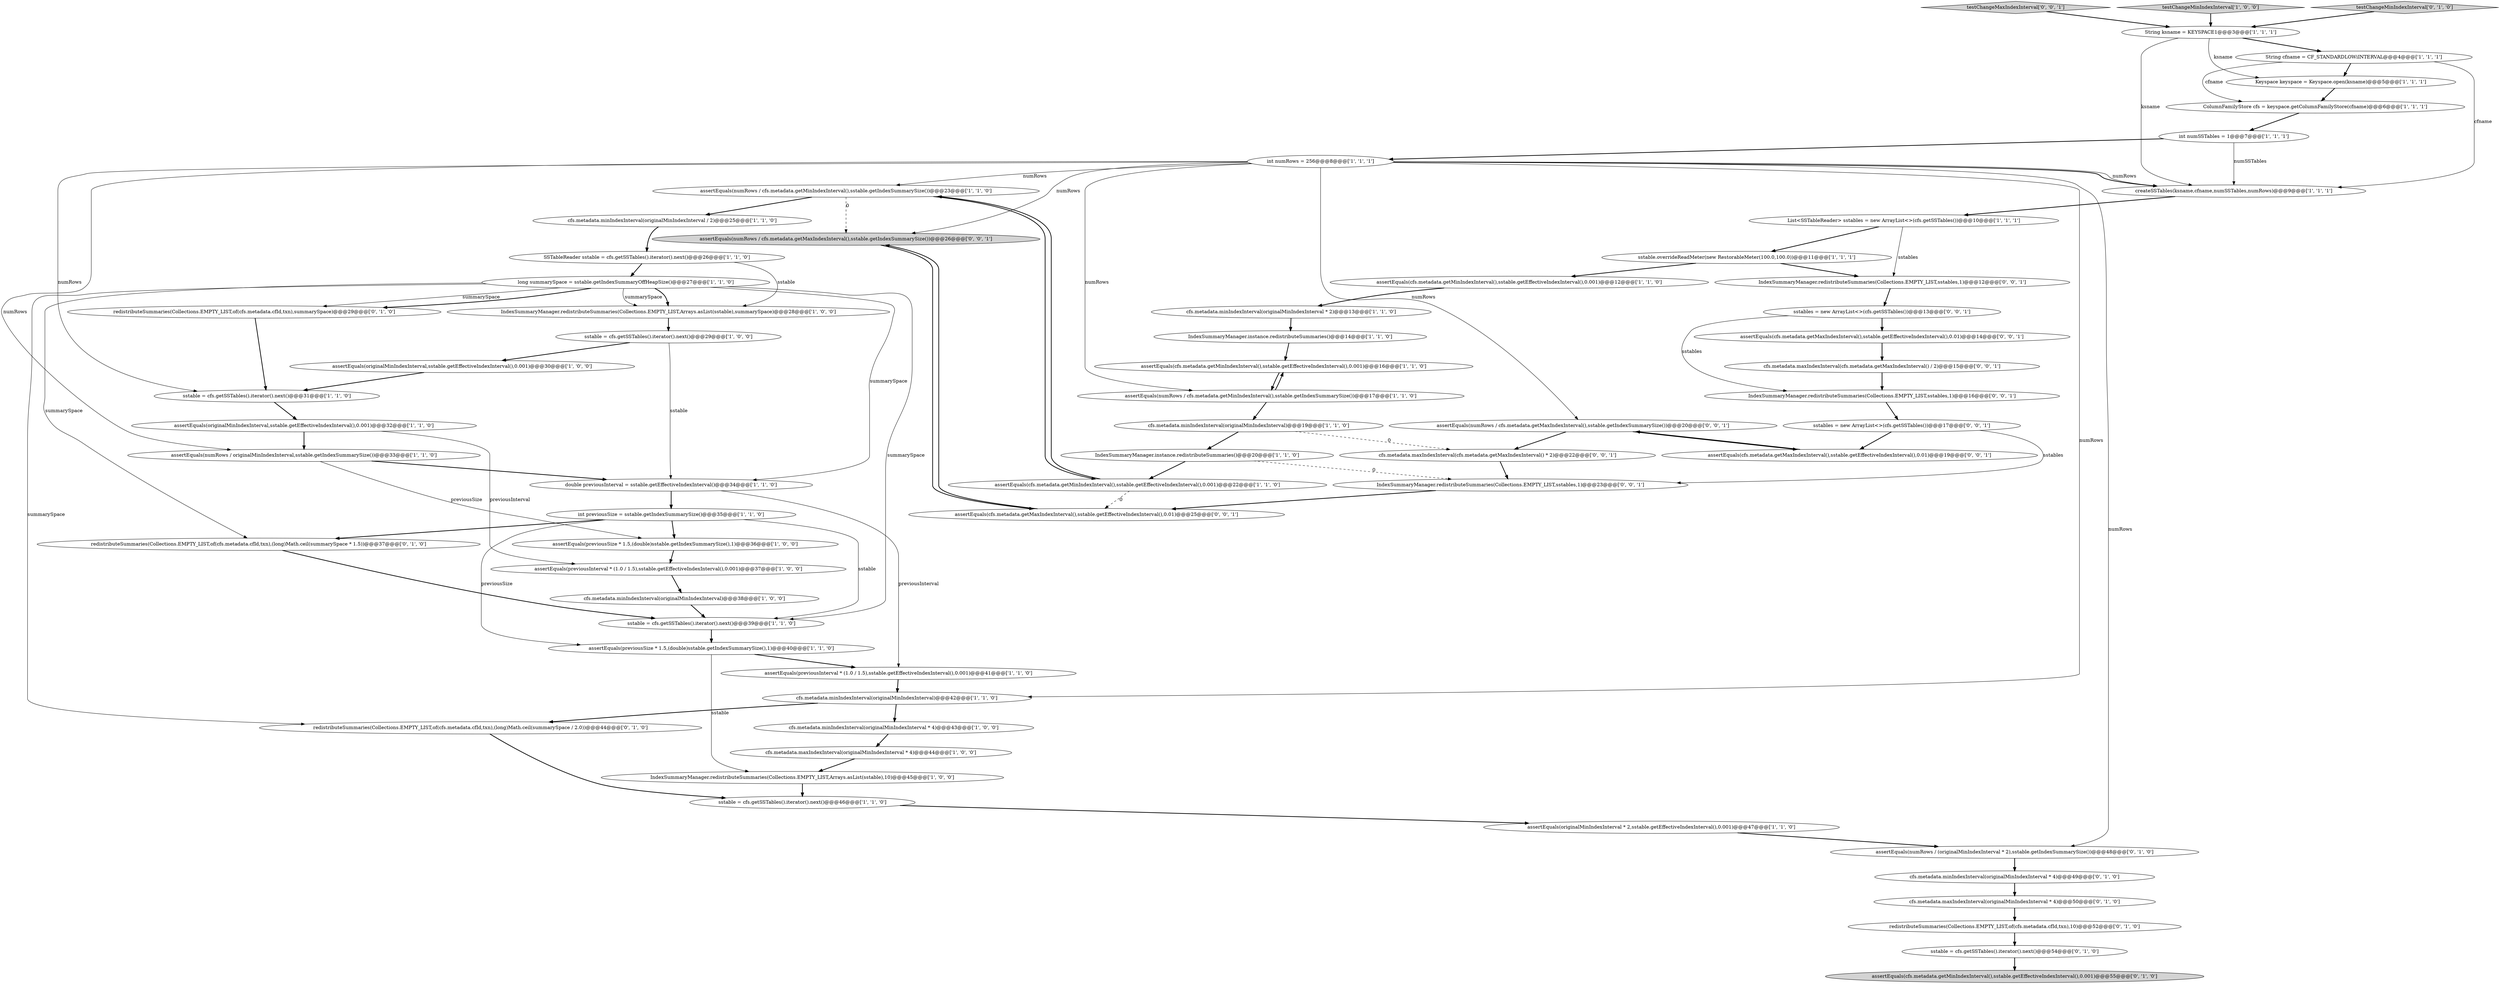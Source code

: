 digraph {
41 [style = filled, label = "cfs.metadata.minIndexInterval(originalMinIndexInterval / 2)@@@25@@@['1', '1', '0']", fillcolor = white, shape = ellipse image = "AAA0AAABBB1BBB"];
48 [style = filled, label = "redistributeSummaries(Collections.EMPTY_LIST,of(cfs.metadata.cfId,txn),(long)Math.ceil(summarySpace / 2.0))@@@44@@@['0', '1', '0']", fillcolor = white, shape = ellipse image = "AAA1AAABBB2BBB"];
16 [style = filled, label = "cfs.metadata.minIndexInterval(originalMinIndexInterval * 4)@@@43@@@['1', '0', '0']", fillcolor = white, shape = ellipse image = "AAA0AAABBB1BBB"];
32 [style = filled, label = "List<SSTableReader> sstables = new ArrayList<>(cfs.getSSTables())@@@10@@@['1', '1', '1']", fillcolor = white, shape = ellipse image = "AAA0AAABBB1BBB"];
52 [style = filled, label = "assertEquals(numRows / cfs.metadata.getMaxIndexInterval(),sstable.getIndexSummarySize())@@@26@@@['0', '0', '1']", fillcolor = lightgray, shape = ellipse image = "AAA0AAABBB3BBB"];
31 [style = filled, label = "ColumnFamilyStore cfs = keyspace.getColumnFamilyStore(cfname)@@@6@@@['1', '1', '1']", fillcolor = white, shape = ellipse image = "AAA0AAABBB1BBB"];
3 [style = filled, label = "assertEquals(numRows / originalMinIndexInterval,sstable.getIndexSummarySize())@@@33@@@['1', '1', '0']", fillcolor = white, shape = ellipse image = "AAA0AAABBB1BBB"];
7 [style = filled, label = "IndexSummaryManager.instance.redistributeSummaries()@@@14@@@['1', '1', '0']", fillcolor = white, shape = ellipse image = "AAA0AAABBB1BBB"];
39 [style = filled, label = "sstable.overrideReadMeter(new RestorableMeter(100.0,100.0))@@@11@@@['1', '1', '1']", fillcolor = white, shape = ellipse image = "AAA0AAABBB1BBB"];
23 [style = filled, label = "cfs.metadata.minIndexInterval(originalMinIndexInterval)@@@42@@@['1', '1', '0']", fillcolor = white, shape = ellipse image = "AAA0AAABBB1BBB"];
40 [style = filled, label = "IndexSummaryManager.redistributeSummaries(Collections.EMPTY_LIST,Arrays.asList(sstable),10)@@@45@@@['1', '0', '0']", fillcolor = white, shape = ellipse image = "AAA0AAABBB1BBB"];
59 [style = filled, label = "cfs.metadata.maxIndexInterval(cfs.metadata.getMaxIndexInterval() * 2)@@@22@@@['0', '0', '1']", fillcolor = white, shape = ellipse image = "AAA0AAABBB3BBB"];
54 [style = filled, label = "sstables = new ArrayList<>(cfs.getSSTables())@@@13@@@['0', '0', '1']", fillcolor = white, shape = ellipse image = "AAA0AAABBB3BBB"];
47 [style = filled, label = "redistributeSummaries(Collections.EMPTY_LIST,of(cfs.metadata.cfId,txn),10)@@@52@@@['0', '1', '0']", fillcolor = white, shape = ellipse image = "AAA1AAABBB2BBB"];
61 [style = filled, label = "assertEquals(cfs.metadata.getMaxIndexInterval(),sstable.getEffectiveIndexInterval(),0.01)@@@25@@@['0', '0', '1']", fillcolor = white, shape = ellipse image = "AAA0AAABBB3BBB"];
30 [style = filled, label = "String ksname = KEYSPACE1@@@3@@@['1', '1', '1']", fillcolor = white, shape = ellipse image = "AAA0AAABBB1BBB"];
6 [style = filled, label = "assertEquals(previousInterval * (1.0 / 1.5),sstable.getEffectiveIndexInterval(),0.001)@@@37@@@['1', '0', '0']", fillcolor = white, shape = ellipse image = "AAA0AAABBB1BBB"];
20 [style = filled, label = "SSTableReader sstable = cfs.getSSTables().iterator().next()@@@26@@@['1', '1', '0']", fillcolor = white, shape = ellipse image = "AAA0AAABBB1BBB"];
36 [style = filled, label = "cfs.metadata.minIndexInterval(originalMinIndexInterval)@@@38@@@['1', '0', '0']", fillcolor = white, shape = ellipse image = "AAA0AAABBB1BBB"];
51 [style = filled, label = "sstable = cfs.getSSTables().iterator().next()@@@54@@@['0', '1', '0']", fillcolor = white, shape = ellipse image = "AAA0AAABBB2BBB"];
38 [style = filled, label = "String cfname = CF_STANDARDLOWiINTERVAL@@@4@@@['1', '1', '1']", fillcolor = white, shape = ellipse image = "AAA0AAABBB1BBB"];
27 [style = filled, label = "assertEquals(cfs.metadata.getMinIndexInterval(),sstable.getEffectiveIndexInterval(),0.001)@@@16@@@['1', '1', '0']", fillcolor = white, shape = ellipse image = "AAA0AAABBB1BBB"];
17 [style = filled, label = "cfs.metadata.minIndexInterval(originalMinIndexInterval * 2)@@@13@@@['1', '1', '0']", fillcolor = white, shape = ellipse image = "AAA0AAABBB1BBB"];
60 [style = filled, label = "testChangeMaxIndexInterval['0', '0', '1']", fillcolor = lightgray, shape = diamond image = "AAA0AAABBB3BBB"];
53 [style = filled, label = "sstables = new ArrayList<>(cfs.getSSTables())@@@17@@@['0', '0', '1']", fillcolor = white, shape = ellipse image = "AAA0AAABBB3BBB"];
33 [style = filled, label = "cfs.metadata.maxIndexInterval(originalMinIndexInterval * 4)@@@44@@@['1', '0', '0']", fillcolor = white, shape = ellipse image = "AAA0AAABBB1BBB"];
64 [style = filled, label = "IndexSummaryManager.redistributeSummaries(Collections.EMPTY_LIST,sstables,1)@@@12@@@['0', '0', '1']", fillcolor = white, shape = ellipse image = "AAA0AAABBB3BBB"];
11 [style = filled, label = "sstable = cfs.getSSTables().iterator().next()@@@29@@@['1', '0', '0']", fillcolor = white, shape = ellipse image = "AAA0AAABBB1BBB"];
62 [style = filled, label = "assertEquals(numRows / cfs.metadata.getMaxIndexInterval(),sstable.getIndexSummarySize())@@@20@@@['0', '0', '1']", fillcolor = white, shape = ellipse image = "AAA0AAABBB3BBB"];
13 [style = filled, label = "IndexSummaryManager.redistributeSummaries(Collections.EMPTY_LIST,Arrays.asList(sstable),summarySpace)@@@28@@@['1', '0', '0']", fillcolor = white, shape = ellipse image = "AAA0AAABBB1BBB"];
34 [style = filled, label = "Keyspace keyspace = Keyspace.open(ksname)@@@5@@@['1', '1', '1']", fillcolor = white, shape = ellipse image = "AAA0AAABBB1BBB"];
56 [style = filled, label = "IndexSummaryManager.redistributeSummaries(Collections.EMPTY_LIST,sstables,1)@@@16@@@['0', '0', '1']", fillcolor = white, shape = ellipse image = "AAA0AAABBB3BBB"];
26 [style = filled, label = "assertEquals(originalMinIndexInterval,sstable.getEffectiveIndexInterval(),0.001)@@@30@@@['1', '0', '0']", fillcolor = white, shape = ellipse image = "AAA0AAABBB1BBB"];
28 [style = filled, label = "assertEquals(previousSize * 1.5,(double)sstable.getIndexSummarySize(),1)@@@40@@@['1', '1', '0']", fillcolor = white, shape = ellipse image = "AAA0AAABBB1BBB"];
46 [style = filled, label = "redistributeSummaries(Collections.EMPTY_LIST,of(cfs.metadata.cfId,txn),summarySpace)@@@29@@@['0', '1', '0']", fillcolor = white, shape = ellipse image = "AAA1AAABBB2BBB"];
24 [style = filled, label = "assertEquals(previousSize * 1.5,(double)sstable.getIndexSummarySize(),1)@@@36@@@['1', '0', '0']", fillcolor = white, shape = ellipse image = "AAA0AAABBB1BBB"];
9 [style = filled, label = "double previousInterval = sstable.getEffectiveIndexInterval()@@@34@@@['1', '1', '0']", fillcolor = white, shape = ellipse image = "AAA0AAABBB1BBB"];
45 [style = filled, label = "assertEquals(numRows / (originalMinIndexInterval * 2),sstable.getIndexSummarySize())@@@48@@@['0', '1', '0']", fillcolor = white, shape = ellipse image = "AAA0AAABBB2BBB"];
57 [style = filled, label = "cfs.metadata.maxIndexInterval(cfs.metadata.getMaxIndexInterval() / 2)@@@15@@@['0', '0', '1']", fillcolor = white, shape = ellipse image = "AAA0AAABBB3BBB"];
63 [style = filled, label = "assertEquals(cfs.metadata.getMaxIndexInterval(),sstable.getEffectiveIndexInterval(),0.01)@@@14@@@['0', '0', '1']", fillcolor = white, shape = ellipse image = "AAA0AAABBB3BBB"];
12 [style = filled, label = "sstable = cfs.getSSTables().iterator().next()@@@31@@@['1', '1', '0']", fillcolor = white, shape = ellipse image = "AAA0AAABBB1BBB"];
42 [style = filled, label = "assertEquals(cfs.metadata.getMinIndexInterval(),sstable.getEffectiveIndexInterval(),0.001)@@@55@@@['0', '1', '0']", fillcolor = lightgray, shape = ellipse image = "AAA0AAABBB2BBB"];
49 [style = filled, label = "redistributeSummaries(Collections.EMPTY_LIST,of(cfs.metadata.cfId,txn),(long)Math.ceil(summarySpace * 1.5))@@@37@@@['0', '1', '0']", fillcolor = white, shape = ellipse image = "AAA1AAABBB2BBB"];
8 [style = filled, label = "int previousSize = sstable.getIndexSummarySize()@@@35@@@['1', '1', '0']", fillcolor = white, shape = ellipse image = "AAA0AAABBB1BBB"];
22 [style = filled, label = "assertEquals(cfs.metadata.getMinIndexInterval(),sstable.getEffectiveIndexInterval(),0.001)@@@22@@@['1', '1', '0']", fillcolor = white, shape = ellipse image = "AAA0AAABBB1BBB"];
5 [style = filled, label = "assertEquals(originalMinIndexInterval,sstable.getEffectiveIndexInterval(),0.001)@@@32@@@['1', '1', '0']", fillcolor = white, shape = ellipse image = "AAA0AAABBB1BBB"];
19 [style = filled, label = "sstable = cfs.getSSTables().iterator().next()@@@46@@@['1', '1', '0']", fillcolor = white, shape = ellipse image = "AAA0AAABBB1BBB"];
37 [style = filled, label = "int numSSTables = 1@@@7@@@['1', '1', '1']", fillcolor = white, shape = ellipse image = "AAA0AAABBB1BBB"];
14 [style = filled, label = "assertEquals(originalMinIndexInterval * 2,sstable.getEffectiveIndexInterval(),0.001)@@@47@@@['1', '1', '0']", fillcolor = white, shape = ellipse image = "AAA0AAABBB1BBB"];
1 [style = filled, label = "sstable = cfs.getSSTables().iterator().next()@@@39@@@['1', '1', '0']", fillcolor = white, shape = ellipse image = "AAA0AAABBB1BBB"];
21 [style = filled, label = "testChangeMinIndexInterval['1', '0', '0']", fillcolor = lightgray, shape = diamond image = "AAA0AAABBB1BBB"];
25 [style = filled, label = "assertEquals(numRows / cfs.metadata.getMinIndexInterval(),sstable.getIndexSummarySize())@@@23@@@['1', '1', '0']", fillcolor = white, shape = ellipse image = "AAA0AAABBB1BBB"];
50 [style = filled, label = "cfs.metadata.maxIndexInterval(originalMinIndexInterval * 4)@@@50@@@['0', '1', '0']", fillcolor = white, shape = ellipse image = "AAA0AAABBB2BBB"];
0 [style = filled, label = "int numRows = 256@@@8@@@['1', '1', '1']", fillcolor = white, shape = ellipse image = "AAA0AAABBB1BBB"];
35 [style = filled, label = "createSSTables(ksname,cfname,numSSTables,numRows)@@@9@@@['1', '1', '1']", fillcolor = white, shape = ellipse image = "AAA0AAABBB1BBB"];
2 [style = filled, label = "cfs.metadata.minIndexInterval(originalMinIndexInterval)@@@19@@@['1', '1', '0']", fillcolor = white, shape = ellipse image = "AAA0AAABBB1BBB"];
18 [style = filled, label = "assertEquals(cfs.metadata.getMinIndexInterval(),sstable.getEffectiveIndexInterval(),0.001)@@@12@@@['1', '1', '0']", fillcolor = white, shape = ellipse image = "AAA0AAABBB1BBB"];
58 [style = filled, label = "assertEquals(cfs.metadata.getMaxIndexInterval(),sstable.getEffectiveIndexInterval(),0.01)@@@19@@@['0', '0', '1']", fillcolor = white, shape = ellipse image = "AAA0AAABBB3BBB"];
43 [style = filled, label = "testChangeMinIndexInterval['0', '1', '0']", fillcolor = lightgray, shape = diamond image = "AAA0AAABBB2BBB"];
10 [style = filled, label = "long summarySpace = sstable.getIndexSummaryOffHeapSize()@@@27@@@['1', '1', '0']", fillcolor = white, shape = ellipse image = "AAA0AAABBB1BBB"];
29 [style = filled, label = "assertEquals(numRows / cfs.metadata.getMinIndexInterval(),sstable.getIndexSummarySize())@@@17@@@['1', '1', '0']", fillcolor = white, shape = ellipse image = "AAA0AAABBB1BBB"];
15 [style = filled, label = "assertEquals(previousInterval * (1.0 / 1.5),sstable.getEffectiveIndexInterval(),0.001)@@@41@@@['1', '1', '0']", fillcolor = white, shape = ellipse image = "AAA0AAABBB1BBB"];
55 [style = filled, label = "IndexSummaryManager.redistributeSummaries(Collections.EMPTY_LIST,sstables,1)@@@23@@@['0', '0', '1']", fillcolor = white, shape = ellipse image = "AAA0AAABBB3BBB"];
44 [style = filled, label = "cfs.metadata.minIndexInterval(originalMinIndexInterval * 4)@@@49@@@['0', '1', '0']", fillcolor = white, shape = ellipse image = "AAA0AAABBB2BBB"];
4 [style = filled, label = "IndexSummaryManager.instance.redistributeSummaries()@@@20@@@['1', '1', '0']", fillcolor = white, shape = ellipse image = "AAA0AAABBB1BBB"];
11->9 [style = solid, label="sstable"];
9->15 [style = solid, label="previousInterval"];
2->4 [style = bold, label=""];
56->53 [style = bold, label=""];
22->61 [style = dashed, label="0"];
20->10 [style = bold, label=""];
23->16 [style = bold, label=""];
30->38 [style = bold, label=""];
53->55 [style = solid, label="sstables"];
4->22 [style = bold, label=""];
39->18 [style = bold, label=""];
57->56 [style = bold, label=""];
35->32 [style = bold, label=""];
47->51 [style = bold, label=""];
10->49 [style = solid, label="summarySpace"];
37->0 [style = bold, label=""];
10->1 [style = solid, label="summarySpace"];
58->62 [style = bold, label=""];
13->11 [style = bold, label=""];
3->9 [style = bold, label=""];
49->1 [style = bold, label=""];
10->48 [style = solid, label="summarySpace"];
0->25 [style = solid, label="numRows"];
25->41 [style = bold, label=""];
55->61 [style = bold, label=""];
54->56 [style = solid, label="sstables"];
0->62 [style = solid, label="numRows"];
61->52 [style = bold, label=""];
31->37 [style = bold, label=""];
62->59 [style = bold, label=""];
52->61 [style = bold, label=""];
10->46 [style = solid, label="summarySpace"];
64->54 [style = bold, label=""];
11->26 [style = bold, label=""];
15->23 [style = bold, label=""];
51->42 [style = bold, label=""];
38->34 [style = bold, label=""];
0->12 [style = solid, label="numRows"];
14->45 [style = bold, label=""];
2->59 [style = dashed, label="0"];
0->3 [style = solid, label="numRows"];
54->63 [style = bold, label=""];
22->25 [style = bold, label=""];
30->35 [style = solid, label="ksname"];
44->50 [style = bold, label=""];
26->12 [style = bold, label=""];
19->14 [style = bold, label=""];
8->49 [style = bold, label=""];
0->23 [style = solid, label="numRows"];
6->36 [style = bold, label=""];
3->24 [style = solid, label="previousSize"];
7->27 [style = bold, label=""];
29->27 [style = bold, label=""];
4->55 [style = dashed, label="0"];
60->30 [style = bold, label=""];
45->44 [style = bold, label=""];
25->52 [style = dashed, label="0"];
29->2 [style = bold, label=""];
1->28 [style = bold, label=""];
21->30 [style = bold, label=""];
38->31 [style = solid, label="cfname"];
28->15 [style = bold, label=""];
0->45 [style = solid, label="numRows"];
33->40 [style = bold, label=""];
20->13 [style = solid, label="sstable"];
10->13 [style = bold, label=""];
34->31 [style = bold, label=""];
10->13 [style = solid, label="summarySpace"];
5->3 [style = bold, label=""];
43->30 [style = bold, label=""];
8->24 [style = bold, label=""];
17->7 [style = bold, label=""];
24->6 [style = bold, label=""];
38->35 [style = solid, label="cfname"];
46->12 [style = bold, label=""];
10->46 [style = bold, label=""];
10->9 [style = solid, label="summarySpace"];
0->52 [style = solid, label="numRows"];
28->40 [style = solid, label="sstable"];
0->35 [style = bold, label=""];
48->19 [style = bold, label=""];
32->39 [style = bold, label=""];
50->47 [style = bold, label=""];
39->64 [style = bold, label=""];
37->35 [style = solid, label="numSSTables"];
0->35 [style = solid, label="numRows"];
16->33 [style = bold, label=""];
32->64 [style = solid, label="sstables"];
5->6 [style = solid, label="previousInterval"];
27->29 [style = bold, label=""];
30->34 [style = solid, label="ksname"];
8->28 [style = solid, label="previousSize"];
12->5 [style = bold, label=""];
59->55 [style = bold, label=""];
8->1 [style = solid, label="sstable"];
36->1 [style = bold, label=""];
23->48 [style = bold, label=""];
63->57 [style = bold, label=""];
40->19 [style = bold, label=""];
18->17 [style = bold, label=""];
9->8 [style = bold, label=""];
25->22 [style = bold, label=""];
0->29 [style = solid, label="numRows"];
41->20 [style = bold, label=""];
62->58 [style = bold, label=""];
53->58 [style = bold, label=""];
}
